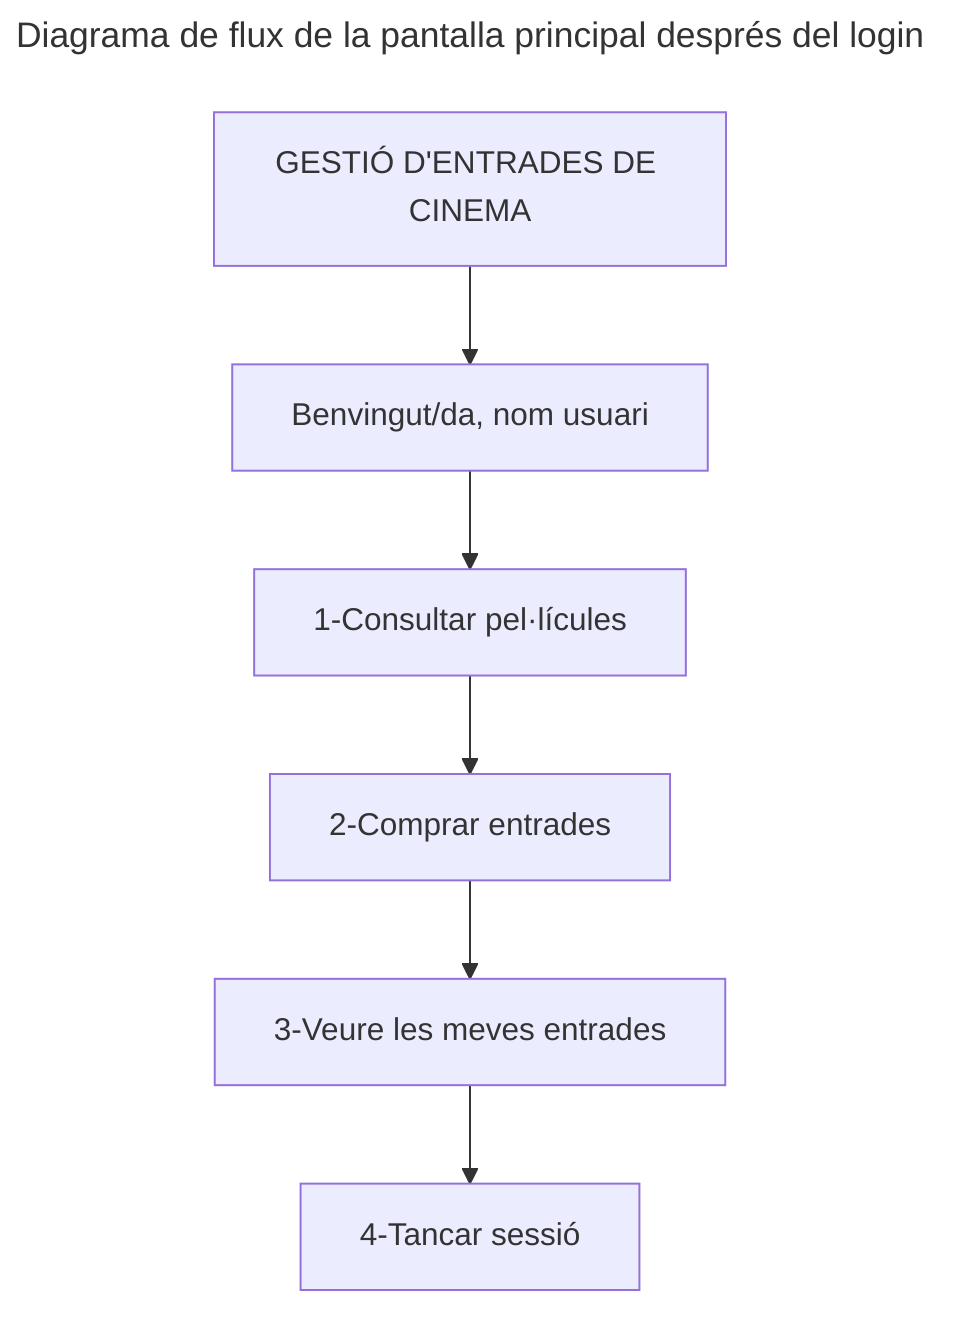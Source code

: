 ---
title: Diagrama de flux de la pantalla principal després del login
--- 

graph TD
  A[GESTIÓ D'ENTRADES DE CINEMA ] 
  B[Benvingut/da, nom usuari] 
  C[1-Consultar pel·lícules]
  D[2-Comprar entrades]
  E[3-Veure les meves entrades]
  F[4-Tancar sessió]

  A --> B
  B --> C
  C --> D
  D --> E
  E --> F
